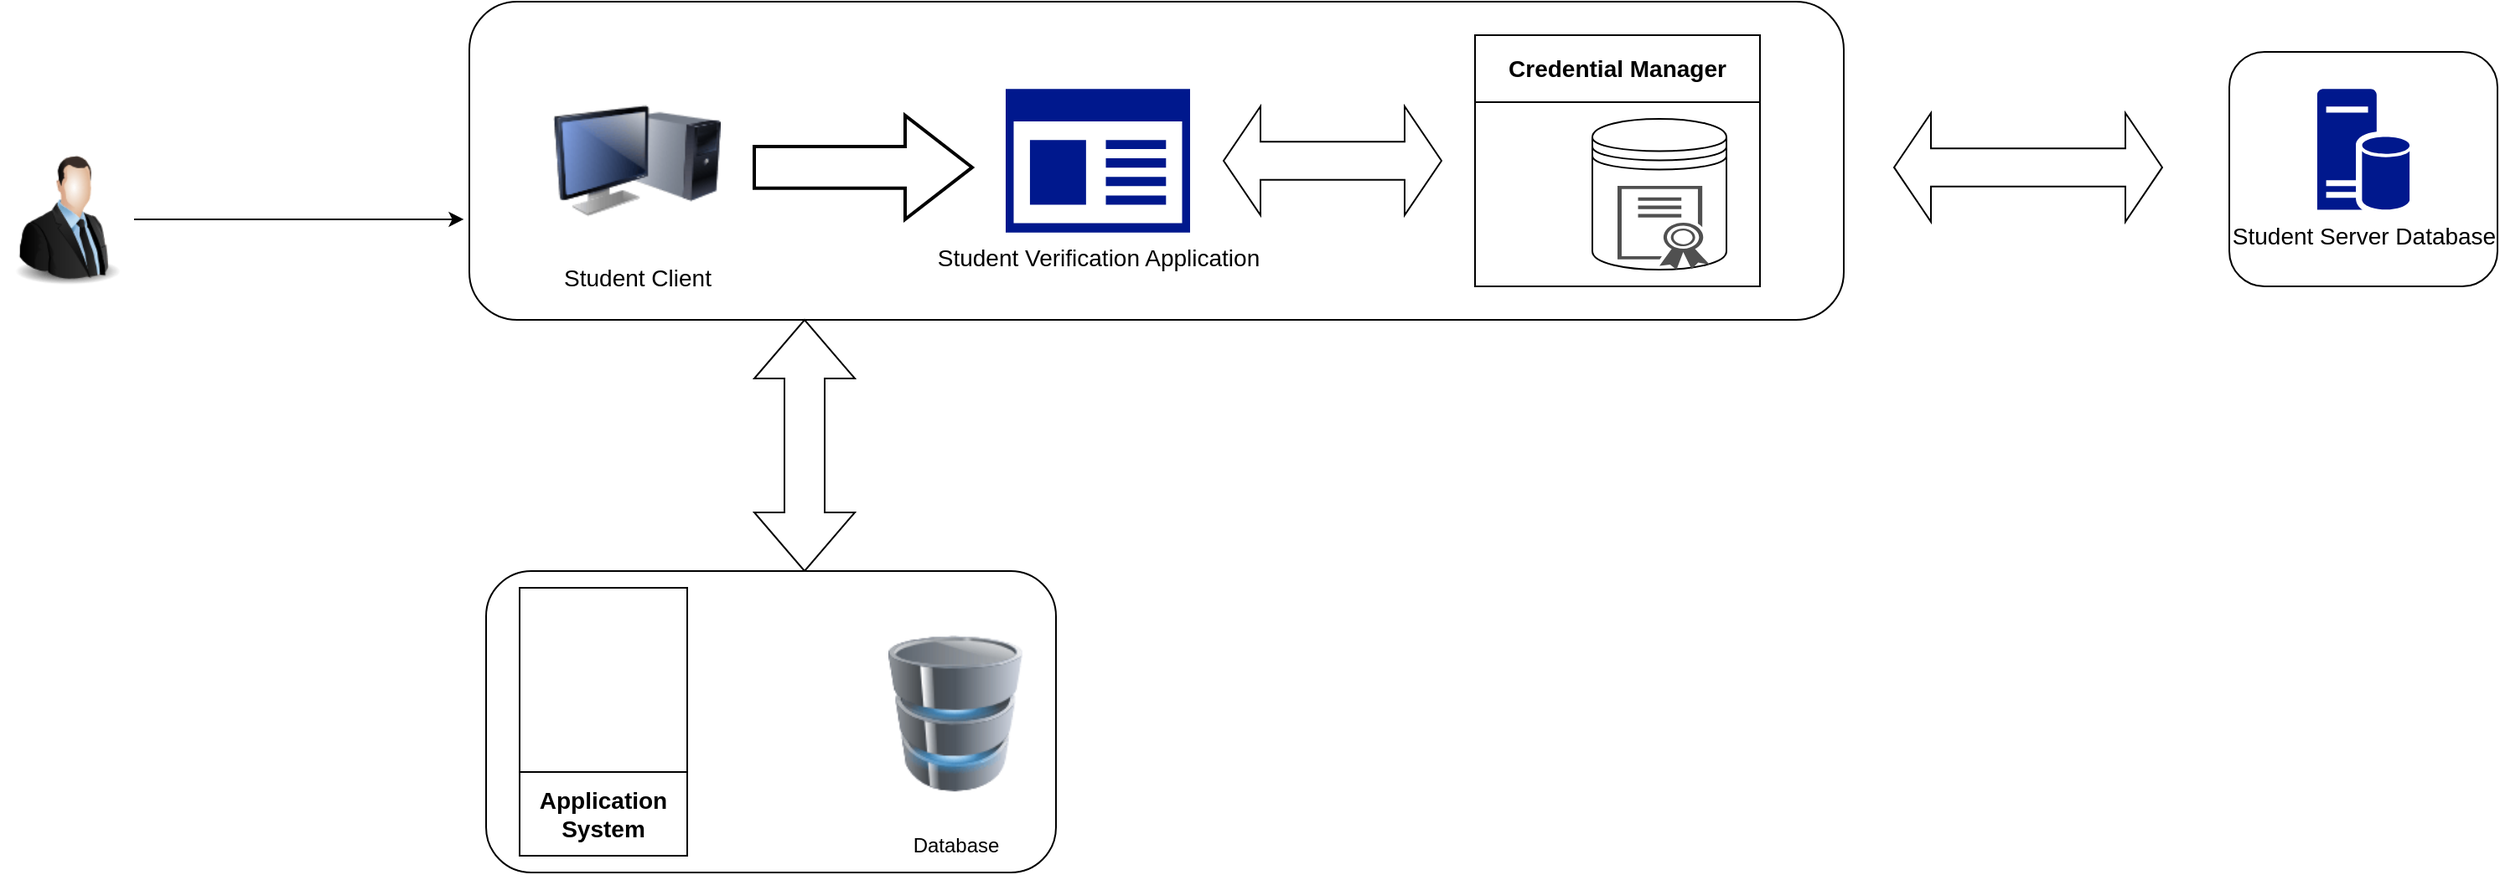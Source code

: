 <mxfile version="22.1.2" type="github">
  <diagram id="C5RBs43oDa-KdzZeNtuy" name="Page-1">
    <mxGraphModel dx="575" dy="1036" grid="1" gridSize="10" guides="1" tooltips="1" connect="1" arrows="1" fold="1" page="1" pageScale="1" pageWidth="1654" pageHeight="2336" math="0" shadow="0">
      <root>
        <mxCell id="WIyWlLk6GJQsqaUBKTNV-0" />
        <mxCell id="WIyWlLk6GJQsqaUBKTNV-1" parent="WIyWlLk6GJQsqaUBKTNV-0" />
        <mxCell id="9-nCx9hUTQtbn6Ml97aV-1" value="" style="image;html=1;image=img/lib/clip_art/people/Suit_Man_128x128.png" vertex="1" parent="WIyWlLk6GJQsqaUBKTNV-1">
          <mxGeometry x="40" y="1080" width="80" height="80" as="geometry" />
        </mxCell>
        <mxCell id="9-nCx9hUTQtbn6Ml97aV-2" value="" style="rounded=1;whiteSpace=wrap;html=1;" vertex="1" parent="WIyWlLk6GJQsqaUBKTNV-1">
          <mxGeometry x="320" y="990" width="820" height="190" as="geometry" />
        </mxCell>
        <mxCell id="9-nCx9hUTQtbn6Ml97aV-3" value="" style="html=1;shadow=0;dashed=0;align=center;verticalAlign=middle;shape=mxgraph.arrows2.twoWayArrow;dy=0.6;dx=35;direction=south;" vertex="1" parent="WIyWlLk6GJQsqaUBKTNV-1">
          <mxGeometry x="490" y="1180" width="60" height="150" as="geometry" />
        </mxCell>
        <mxCell id="9-nCx9hUTQtbn6Ml97aV-7" value="" style="rounded=1;whiteSpace=wrap;html=1;" vertex="1" parent="WIyWlLk6GJQsqaUBKTNV-1">
          <mxGeometry x="330" y="1330" width="340" height="180" as="geometry" />
        </mxCell>
        <mxCell id="9-nCx9hUTQtbn6Ml97aV-8" value="Application System" style="swimlane;whiteSpace=wrap;html=1;direction=west;fontSize=14;startSize=50;" vertex="1" parent="WIyWlLk6GJQsqaUBKTNV-1">
          <mxGeometry x="350" y="1340" width="100" height="160" as="geometry" />
        </mxCell>
        <mxCell id="9-nCx9hUTQtbn6Ml97aV-9" value="Database" style="image;html=1;image=img/lib/clip_art/computers/Database_128x128.png" vertex="1" parent="WIyWlLk6GJQsqaUBKTNV-1">
          <mxGeometry x="570" y="1350" width="80" height="130" as="geometry" />
        </mxCell>
        <mxCell id="9-nCx9hUTQtbn6Ml97aV-14" value="Student Client" style="image;html=1;image=img/lib/clip_art/computers/Monitor_Tower_128x128.png;fontSize=14;" vertex="1" parent="WIyWlLk6GJQsqaUBKTNV-1">
          <mxGeometry x="370" y="1030" width="100" height="110" as="geometry" />
        </mxCell>
        <mxCell id="9-nCx9hUTQtbn6Ml97aV-16" value="Student Verification Application" style="sketch=0;aspect=fixed;pointerEvents=1;shadow=0;dashed=0;html=1;strokeColor=none;labelPosition=center;verticalLabelPosition=bottom;verticalAlign=top;align=center;fillColor=#00188D;shape=mxgraph.mscae.enterprise.app_generic;fontSize=14;" vertex="1" parent="WIyWlLk6GJQsqaUBKTNV-1">
          <mxGeometry x="640" y="1042.1" width="110" height="85.8" as="geometry" />
        </mxCell>
        <mxCell id="9-nCx9hUTQtbn6Ml97aV-17" value="" style="verticalLabelPosition=bottom;verticalAlign=top;html=1;strokeWidth=2;shape=mxgraph.arrows2.arrow;dy=0.6;dx=40;notch=0;" vertex="1" parent="WIyWlLk6GJQsqaUBKTNV-1">
          <mxGeometry x="490" y="1057.9" width="130" height="62.1" as="geometry" />
        </mxCell>
        <mxCell id="9-nCx9hUTQtbn6Ml97aV-19" value="Credential Manager" style="swimlane;whiteSpace=wrap;html=1;startSize=40;fontSize=14;" vertex="1" parent="WIyWlLk6GJQsqaUBKTNV-1">
          <mxGeometry x="920" y="1010" width="170" height="150" as="geometry" />
        </mxCell>
        <mxCell id="9-nCx9hUTQtbn6Ml97aV-20" value="" style="html=1;shadow=0;dashed=0;align=center;verticalAlign=middle;shape=mxgraph.arrows2.twoWayArrow;dy=0.65;dx=22;" vertex="1" parent="WIyWlLk6GJQsqaUBKTNV-1">
          <mxGeometry x="770" y="1052.5" width="130" height="65" as="geometry" />
        </mxCell>
        <mxCell id="9-nCx9hUTQtbn6Ml97aV-21" value="" style="shape=datastore;whiteSpace=wrap;html=1;" vertex="1" parent="WIyWlLk6GJQsqaUBKTNV-1">
          <mxGeometry x="990" y="1060" width="80" height="90" as="geometry" />
        </mxCell>
        <mxCell id="9-nCx9hUTQtbn6Ml97aV-23" value="" style="sketch=0;pointerEvents=1;shadow=0;dashed=0;html=1;strokeColor=none;labelPosition=center;verticalLabelPosition=bottom;verticalAlign=top;align=center;fillColor=#505050;shape=mxgraph.mscae.intune.intune_certificate_profiles" vertex="1" parent="WIyWlLk6GJQsqaUBKTNV-1">
          <mxGeometry x="1005" y="1100" width="55" height="50" as="geometry" />
        </mxCell>
        <mxCell id="9-nCx9hUTQtbn6Ml97aV-24" value="" style="html=1;shadow=0;dashed=0;align=center;verticalAlign=middle;shape=mxgraph.arrows2.twoWayArrow;dy=0.65;dx=22;" vertex="1" parent="WIyWlLk6GJQsqaUBKTNV-1">
          <mxGeometry x="1170" y="1056.45" width="160" height="65" as="geometry" />
        </mxCell>
        <mxCell id="9-nCx9hUTQtbn6Ml97aV-26" style="edgeStyle=orthogonalEdgeStyle;rounded=0;orthogonalLoop=1;jettySize=auto;html=1;entryX=-0.004;entryY=0.684;entryDx=0;entryDy=0;entryPerimeter=0;" edge="1" parent="WIyWlLk6GJQsqaUBKTNV-1" source="9-nCx9hUTQtbn6Ml97aV-1" target="9-nCx9hUTQtbn6Ml97aV-2">
          <mxGeometry relative="1" as="geometry" />
        </mxCell>
        <mxCell id="9-nCx9hUTQtbn6Ml97aV-27" value="" style="rounded=1;whiteSpace=wrap;html=1;fontSize=13;" vertex="1" parent="WIyWlLk6GJQsqaUBKTNV-1">
          <mxGeometry x="1370" y="1020" width="160" height="140" as="geometry" />
        </mxCell>
        <mxCell id="9-nCx9hUTQtbn6Ml97aV-28" value="Student Server Database" style="sketch=0;aspect=fixed;pointerEvents=1;shadow=0;dashed=0;html=1;strokeColor=none;labelPosition=center;verticalLabelPosition=bottom;verticalAlign=top;align=center;fillColor=#00188D;shape=mxgraph.mscae.enterprise.database_server;fontSize=14;" vertex="1" parent="WIyWlLk6GJQsqaUBKTNV-1">
          <mxGeometry x="1422.45" y="1042.1" width="55.1" height="72.5" as="geometry" />
        </mxCell>
      </root>
    </mxGraphModel>
  </diagram>
</mxfile>
